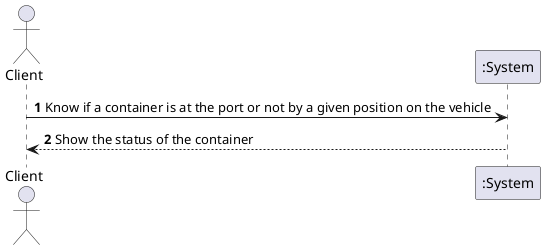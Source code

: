 @startuml
autonumber
'hide footbox
actor "Client" as ADM

participant ":System" as Sys

ADM -> Sys : Know if a container is at the port or not by a given position on the vehicle
Sys --> ADM : Show the status of the container


@enduml
